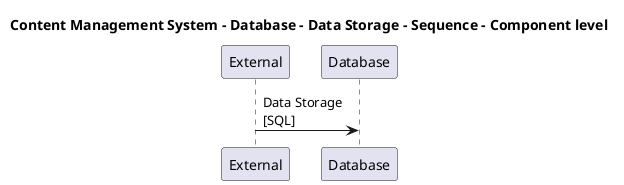 @startuml

title Content Management System - Database - Data Storage - Sequence - Component level

participant "External" as C4InterFlow.SoftwareSystems.ExternalSystem
participant "Database" as ContentManagementSystem.SoftwareSystems.Database

C4InterFlow.SoftwareSystems.ExternalSystem -> ContentManagementSystem.SoftwareSystems.Database : Data Storage\n[SQL]


@enduml
